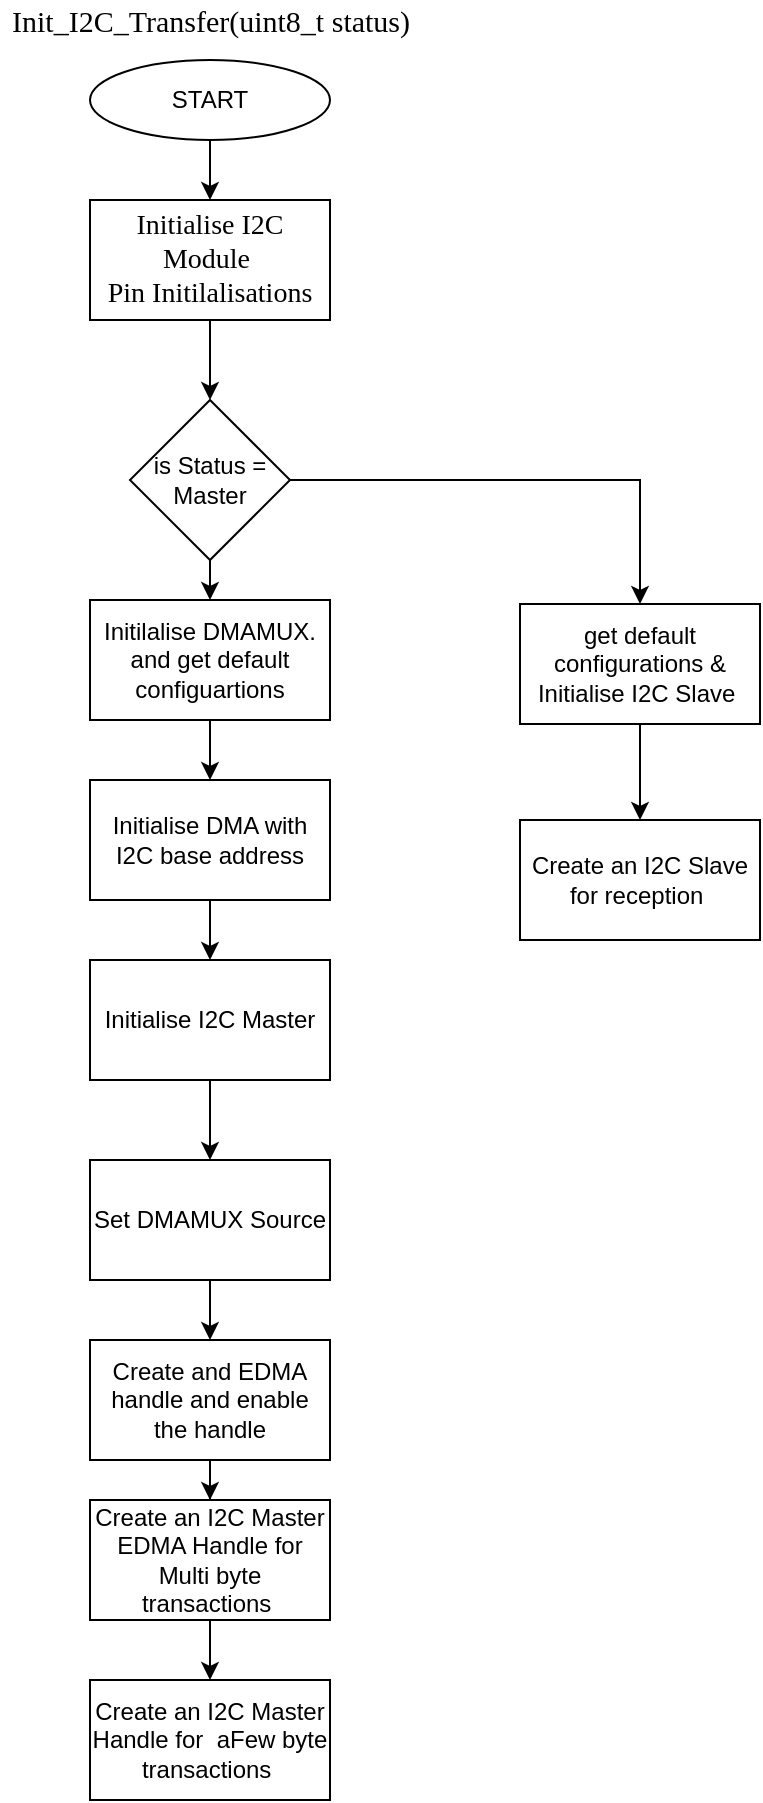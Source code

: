 <mxfile version="14.1.9" type="github">
  <diagram id="hTo4NJdafSz_vEge3E0o" name="Page-1">
    <mxGraphModel dx="1363" dy="763" grid="1" gridSize="10" guides="1" tooltips="1" connect="1" arrows="1" fold="1" page="1" pageScale="1" pageWidth="827" pageHeight="1169" math="0" shadow="0">
      <root>
        <mxCell id="0" />
        <mxCell id="1" parent="0" />
        <mxCell id="2SENxOKNQcfaIJzHNGIh-4" style="edgeStyle=orthogonalEdgeStyle;rounded=0;orthogonalLoop=1;jettySize=auto;html=1;exitX=0.5;exitY=1;exitDx=0;exitDy=0;" parent="1" source="2SENxOKNQcfaIJzHNGIh-1" target="2SENxOKNQcfaIJzHNGIh-3" edge="1">
          <mxGeometry relative="1" as="geometry" />
        </mxCell>
        <mxCell id="2SENxOKNQcfaIJzHNGIh-1" value="START" style="ellipse;whiteSpace=wrap;html=1;" parent="1" vertex="1">
          <mxGeometry x="340" y="60" width="120" height="40" as="geometry" />
        </mxCell>
        <mxCell id="2SENxOKNQcfaIJzHNGIh-2" value="&lt;font style=&quot;font-size: 15px&quot; face=&quot;Times New Roman&quot;&gt;Init_I2C_Transfer(uint8_t status)&lt;/font&gt;" style="text;html=1;align=center;verticalAlign=middle;resizable=0;points=[];autosize=1;" parent="1" vertex="1">
          <mxGeometry x="295" y="30" width="210" height="20" as="geometry" />
        </mxCell>
        <mxCell id="2SENxOKNQcfaIJzHNGIh-6" style="edgeStyle=orthogonalEdgeStyle;rounded=0;orthogonalLoop=1;jettySize=auto;html=1;exitX=0.5;exitY=1;exitDx=0;exitDy=0;" parent="1" source="2SENxOKNQcfaIJzHNGIh-3" target="2SENxOKNQcfaIJzHNGIh-5" edge="1">
          <mxGeometry relative="1" as="geometry" />
        </mxCell>
        <mxCell id="2SENxOKNQcfaIJzHNGIh-3" value="&lt;font face=&quot;Times New Roman&quot; style=&quot;font-size: 14px&quot;&gt;Initialise I2C Module&amp;nbsp;&lt;br&gt;Pin Initilalisations&lt;br&gt;&lt;/font&gt;" style="rounded=0;whiteSpace=wrap;html=1;" parent="1" vertex="1">
          <mxGeometry x="340" y="130" width="120" height="60" as="geometry" />
        </mxCell>
        <mxCell id="2SENxOKNQcfaIJzHNGIh-8" style="edgeStyle=orthogonalEdgeStyle;rounded=0;orthogonalLoop=1;jettySize=auto;html=1;exitX=0.5;exitY=1;exitDx=0;exitDy=0;entryX=0.5;entryY=0;entryDx=0;entryDy=0;" parent="1" source="2SENxOKNQcfaIJzHNGIh-5" target="2SENxOKNQcfaIJzHNGIh-7" edge="1">
          <mxGeometry relative="1" as="geometry" />
        </mxCell>
        <mxCell id="r6PuIOCZ07RlTbwsY3Pa-11" style="edgeStyle=orthogonalEdgeStyle;rounded=0;orthogonalLoop=1;jettySize=auto;html=1;exitX=1;exitY=0.5;exitDx=0;exitDy=0;entryX=0.5;entryY=0;entryDx=0;entryDy=0;" edge="1" parent="1" source="2SENxOKNQcfaIJzHNGIh-5" target="r6PuIOCZ07RlTbwsY3Pa-12">
          <mxGeometry relative="1" as="geometry">
            <mxPoint x="620" y="270.333" as="targetPoint" />
          </mxGeometry>
        </mxCell>
        <mxCell id="2SENxOKNQcfaIJzHNGIh-5" value="is Status = Master" style="rhombus;whiteSpace=wrap;html=1;" parent="1" vertex="1">
          <mxGeometry x="360" y="230" width="80" height="80" as="geometry" />
        </mxCell>
        <mxCell id="2SENxOKNQcfaIJzHNGIh-10" style="edgeStyle=orthogonalEdgeStyle;rounded=0;orthogonalLoop=1;jettySize=auto;html=1;exitX=0.5;exitY=1;exitDx=0;exitDy=0;entryX=0.5;entryY=0;entryDx=0;entryDy=0;" parent="1" source="2SENxOKNQcfaIJzHNGIh-7" target="2SENxOKNQcfaIJzHNGIh-9" edge="1">
          <mxGeometry relative="1" as="geometry" />
        </mxCell>
        <mxCell id="2SENxOKNQcfaIJzHNGIh-7" value="Initilalise DMAMUX.&lt;br&gt;and get default configuartions" style="rounded=0;whiteSpace=wrap;html=1;" parent="1" vertex="1">
          <mxGeometry x="340" y="330" width="120" height="60" as="geometry" />
        </mxCell>
        <mxCell id="r6PuIOCZ07RlTbwsY3Pa-2" style="edgeStyle=orthogonalEdgeStyle;rounded=0;orthogonalLoop=1;jettySize=auto;html=1;exitX=0.5;exitY=1;exitDx=0;exitDy=0;entryX=0.5;entryY=0;entryDx=0;entryDy=0;" edge="1" parent="1" source="2SENxOKNQcfaIJzHNGIh-9" target="r6PuIOCZ07RlTbwsY3Pa-1">
          <mxGeometry relative="1" as="geometry" />
        </mxCell>
        <mxCell id="2SENxOKNQcfaIJzHNGIh-9" value="Initialise DMA with I2C base address" style="rounded=0;whiteSpace=wrap;html=1;" parent="1" vertex="1">
          <mxGeometry x="340" y="420" width="120" height="60" as="geometry" />
        </mxCell>
        <mxCell id="r6PuIOCZ07RlTbwsY3Pa-4" style="edgeStyle=orthogonalEdgeStyle;rounded=0;orthogonalLoop=1;jettySize=auto;html=1;exitX=0.5;exitY=1;exitDx=0;exitDy=0;entryX=0.5;entryY=0;entryDx=0;entryDy=0;" edge="1" parent="1" source="r6PuIOCZ07RlTbwsY3Pa-1" target="r6PuIOCZ07RlTbwsY3Pa-3">
          <mxGeometry relative="1" as="geometry" />
        </mxCell>
        <mxCell id="r6PuIOCZ07RlTbwsY3Pa-1" value="Initialise I2C Master" style="rounded=0;whiteSpace=wrap;html=1;" vertex="1" parent="1">
          <mxGeometry x="340" y="510" width="120" height="60" as="geometry" />
        </mxCell>
        <mxCell id="r6PuIOCZ07RlTbwsY3Pa-6" style="edgeStyle=orthogonalEdgeStyle;rounded=0;orthogonalLoop=1;jettySize=auto;html=1;exitX=0.5;exitY=1;exitDx=0;exitDy=0;" edge="1" parent="1" source="r6PuIOCZ07RlTbwsY3Pa-3" target="r6PuIOCZ07RlTbwsY3Pa-5">
          <mxGeometry relative="1" as="geometry" />
        </mxCell>
        <mxCell id="r6PuIOCZ07RlTbwsY3Pa-3" value="Set DMAMUX Source" style="rounded=0;whiteSpace=wrap;html=1;" vertex="1" parent="1">
          <mxGeometry x="340" y="610" width="120" height="60" as="geometry" />
        </mxCell>
        <mxCell id="r6PuIOCZ07RlTbwsY3Pa-9" style="edgeStyle=orthogonalEdgeStyle;rounded=0;orthogonalLoop=1;jettySize=auto;html=1;exitX=0.5;exitY=1;exitDx=0;exitDy=0;" edge="1" parent="1" source="r6PuIOCZ07RlTbwsY3Pa-5" target="r6PuIOCZ07RlTbwsY3Pa-7">
          <mxGeometry relative="1" as="geometry" />
        </mxCell>
        <mxCell id="r6PuIOCZ07RlTbwsY3Pa-5" value="Create and EDMA handle and enable the handle" style="rounded=0;whiteSpace=wrap;html=1;" vertex="1" parent="1">
          <mxGeometry x="340" y="700" width="120" height="60" as="geometry" />
        </mxCell>
        <mxCell id="r6PuIOCZ07RlTbwsY3Pa-10" style="edgeStyle=orthogonalEdgeStyle;rounded=0;orthogonalLoop=1;jettySize=auto;html=1;exitX=0.5;exitY=1;exitDx=0;exitDy=0;" edge="1" parent="1" source="r6PuIOCZ07RlTbwsY3Pa-7" target="r6PuIOCZ07RlTbwsY3Pa-8">
          <mxGeometry relative="1" as="geometry" />
        </mxCell>
        <mxCell id="r6PuIOCZ07RlTbwsY3Pa-7" value="Create an I2C Master EDMA Handle for Multi byte transactions&amp;nbsp;" style="rounded=0;whiteSpace=wrap;html=1;" vertex="1" parent="1">
          <mxGeometry x="340" y="780" width="120" height="60" as="geometry" />
        </mxCell>
        <mxCell id="r6PuIOCZ07RlTbwsY3Pa-8" value="Create an I2C Master Handle for&amp;nbsp; aFew byte transactions&amp;nbsp;" style="rounded=0;whiteSpace=wrap;html=1;" vertex="1" parent="1">
          <mxGeometry x="340" y="870" width="120" height="60" as="geometry" />
        </mxCell>
        <mxCell id="r6PuIOCZ07RlTbwsY3Pa-14" style="edgeStyle=orthogonalEdgeStyle;rounded=0;orthogonalLoop=1;jettySize=auto;html=1;exitX=0.5;exitY=1;exitDx=0;exitDy=0;" edge="1" parent="1" source="r6PuIOCZ07RlTbwsY3Pa-12" target="r6PuIOCZ07RlTbwsY3Pa-13">
          <mxGeometry relative="1" as="geometry" />
        </mxCell>
        <mxCell id="r6PuIOCZ07RlTbwsY3Pa-12" value="get default configurations &amp;amp;&lt;br&gt;Initialise I2C Slave&amp;nbsp;" style="rounded=0;whiteSpace=wrap;html=1;" vertex="1" parent="1">
          <mxGeometry x="555" y="332" width="120" height="60" as="geometry" />
        </mxCell>
        <mxCell id="r6PuIOCZ07RlTbwsY3Pa-13" value="Create an I2C Slave&lt;br&gt;for reception&amp;nbsp;" style="rounded=0;whiteSpace=wrap;html=1;" vertex="1" parent="1">
          <mxGeometry x="555" y="440" width="120" height="60" as="geometry" />
        </mxCell>
      </root>
    </mxGraphModel>
  </diagram>
</mxfile>
